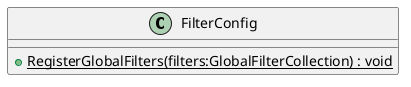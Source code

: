 @startuml
class FilterConfig {
    + {static} RegisterGlobalFilters(filters:GlobalFilterCollection) : void
}
@enduml
